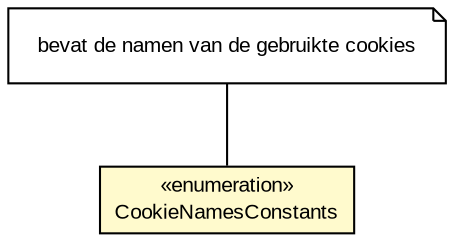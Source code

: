 #!/usr/local/bin/dot
#
# Class diagram 
# Generated by UMLGraph version R5_6-24-gf6e263 (http://www.umlgraph.org/)
#

digraph G {
	edge [fontname="arial",fontsize=10,labelfontname="arial",labelfontsize=10];
	node [fontname="arial",fontsize=10,shape=plaintext];
	nodesep=0.25;
	ranksep=0.5;
	// nl.mineleni.cbsviewer.util.CookieNamesConstants
	c1938 [label=<<table title="nl.mineleni.cbsviewer.util.CookieNamesConstants" border="0" cellborder="1" cellspacing="0" cellpadding="2" port="p" bgcolor="lemonChiffon" href="./CookieNamesConstants.html">
		<tr><td><table border="0" cellspacing="0" cellpadding="1">
<tr><td align="center" balign="center"> &#171;enumeration&#187; </td></tr>
<tr><td align="center" balign="center"> CookieNamesConstants </td></tr>
		</table></td></tr>
		</table>>, URL="./CookieNamesConstants.html", fontname="arial", fontcolor="black", fontsize=10.0];
	// Note annotation
	n0cc1938 [label=<<table title="nl.mineleni.cbsviewer.util.CookieNamesConstants" border="0" cellborder="0" cellspacing="0" cellpadding="2" port="p" href="./CookieNamesConstants.html">
		<tr><td><table border="0" cellspacing="0" cellpadding="1">
<tr><td align="left" balign="left"> bevat de namen van de gebruikte cookies </td></tr>
		</table></td></tr>
		</table>>, fontname="arial", fontcolor="black", fontsize=10.0, shape=note];
	n0cc1938 -> c1938:p[arrowhead=none];
}

